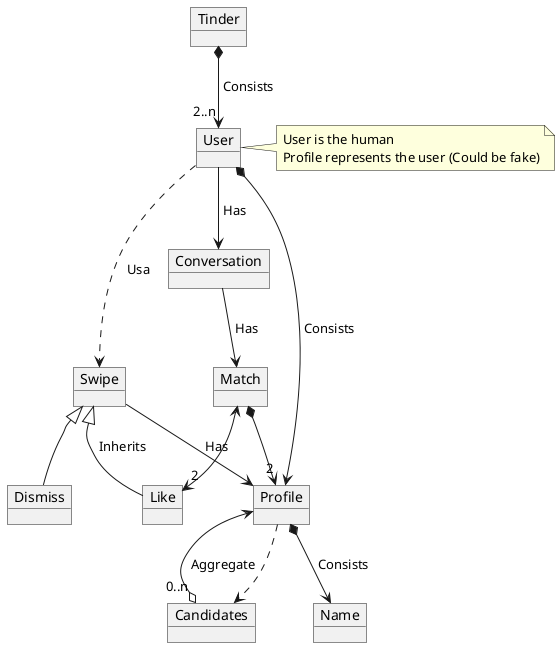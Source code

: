 @startuml

object Tinder
object Match
object Like
object Dismiss
object Swipe
object Candidates
object User
note right
User is the human
Profile represents the user (Could be fake)
end note
object Profile
object Name
object Conversation

User ..> Swipe : " Usa"
User *--> Profile : " Consists"

Tinder *--> "2..n" User : " Consists"
Profile *--> Name : " Consists"

Like -up-|> Swipe: " Inherits"
Dismiss -up-|> Swipe
Candidates "0..n" o-down-> Profile: " Aggregate"

Profile ..> Candidates
Conversation --> Match: " Has"

Swipe --> Profile: " Has"
Match *--> "2" Profile
Match <--> "2" Like

User --> Conversation: " Has"

@enduml